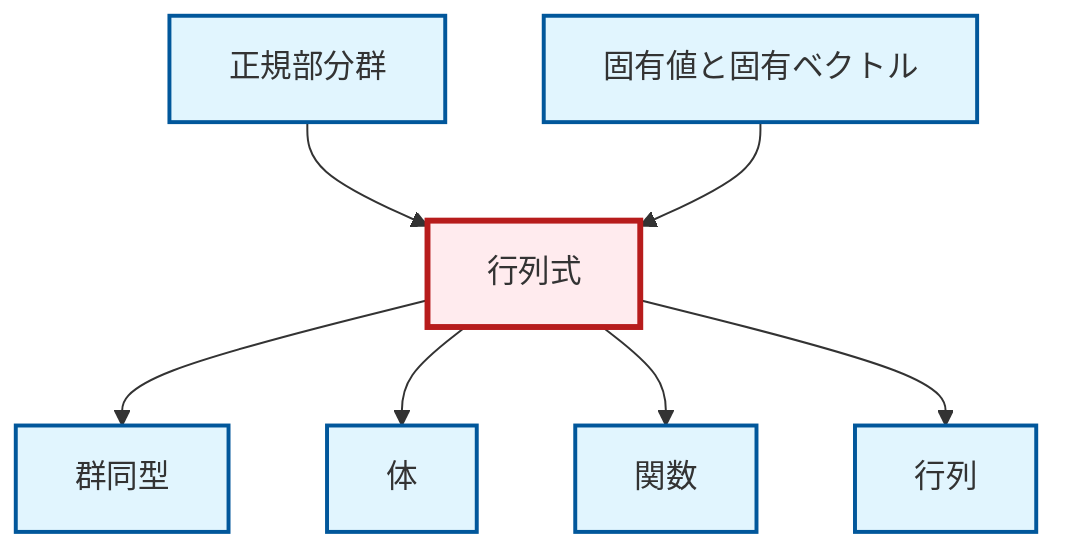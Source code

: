 graph TD
    classDef definition fill:#e1f5fe,stroke:#01579b,stroke-width:2px
    classDef theorem fill:#f3e5f5,stroke:#4a148c,stroke-width:2px
    classDef axiom fill:#fff3e0,stroke:#e65100,stroke-width:2px
    classDef example fill:#e8f5e9,stroke:#1b5e20,stroke-width:2px
    classDef current fill:#ffebee,stroke:#b71c1c,stroke-width:3px
    def-determinant["行列式"]:::definition
    def-function["関数"]:::definition
    def-eigenvalue-eigenvector["固有値と固有ベクトル"]:::definition
    def-matrix["行列"]:::definition
    def-isomorphism["群同型"]:::definition
    def-normal-subgroup["正規部分群"]:::definition
    def-field["体"]:::definition
    def-determinant --> def-isomorphism
    def-determinant --> def-field
    def-normal-subgroup --> def-determinant
    def-determinant --> def-function
    def-eigenvalue-eigenvector --> def-determinant
    def-determinant --> def-matrix
    class def-determinant current